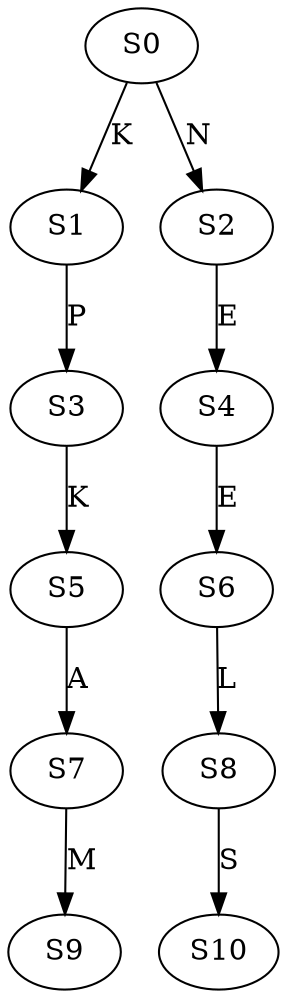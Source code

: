 strict digraph  {
	S0 -> S1 [ label = K ];
	S0 -> S2 [ label = N ];
	S1 -> S3 [ label = P ];
	S2 -> S4 [ label = E ];
	S3 -> S5 [ label = K ];
	S4 -> S6 [ label = E ];
	S5 -> S7 [ label = A ];
	S6 -> S8 [ label = L ];
	S7 -> S9 [ label = M ];
	S8 -> S10 [ label = S ];
}
